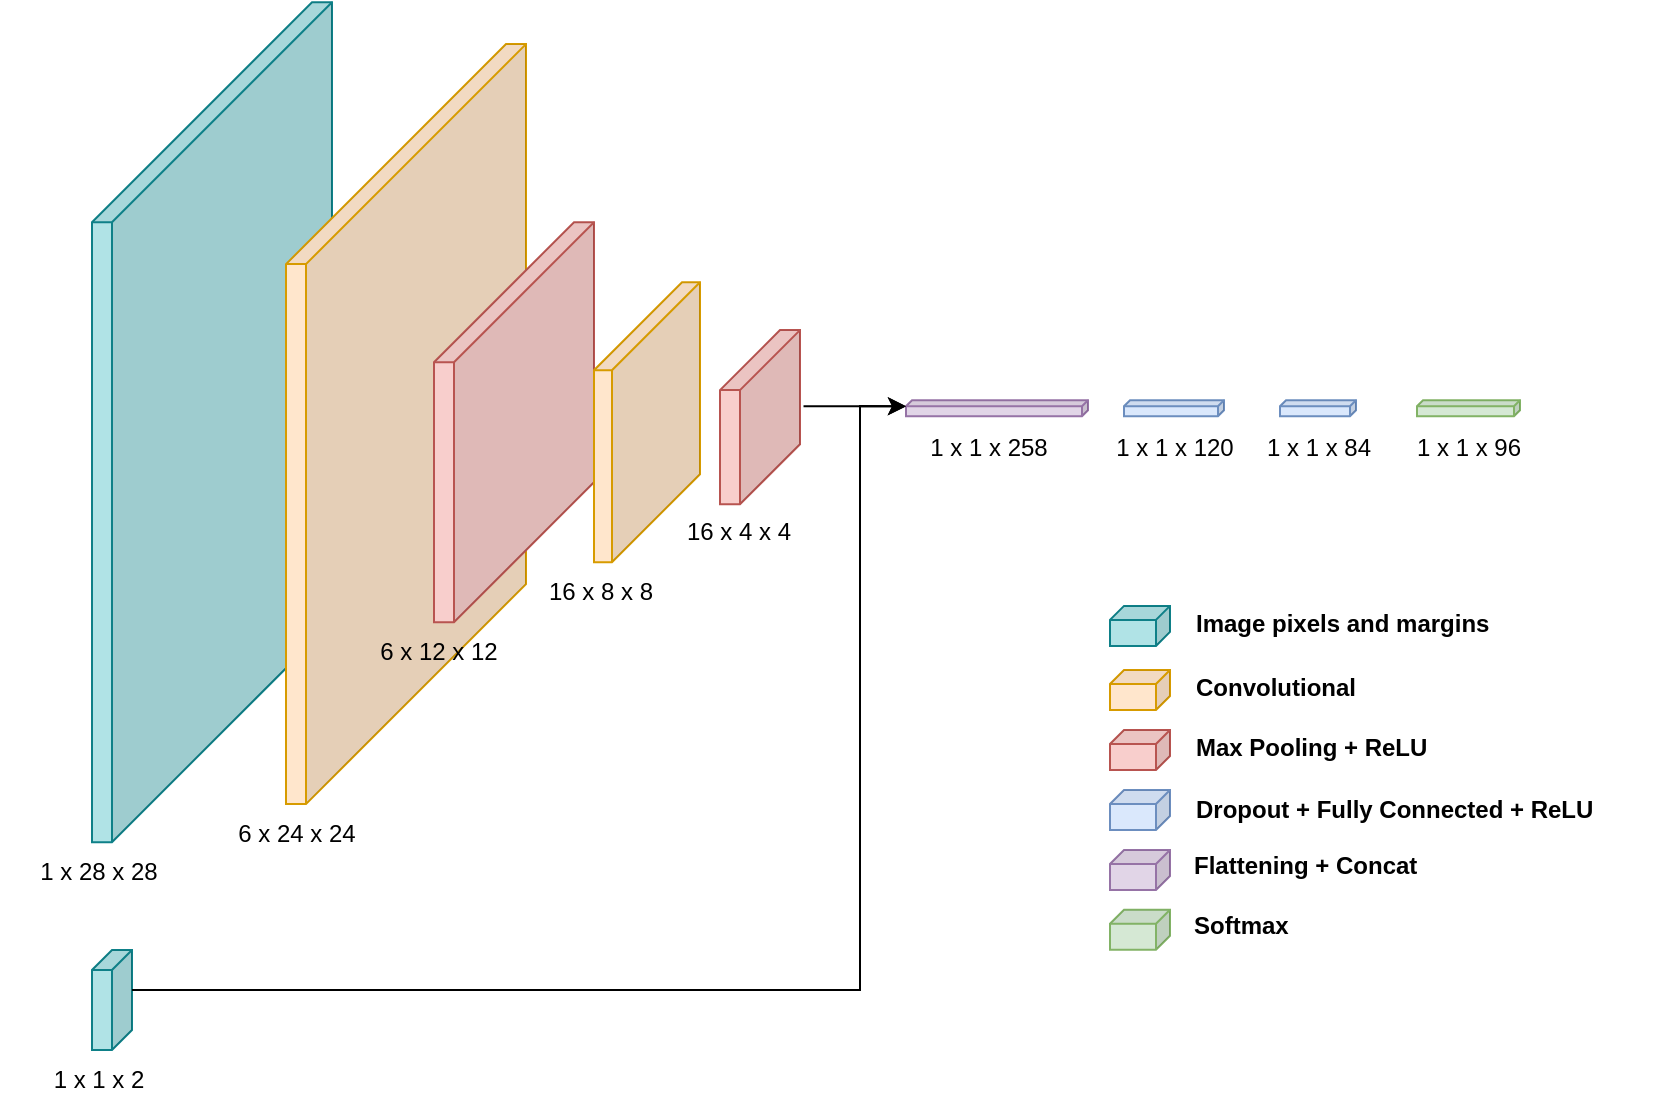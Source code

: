<mxfile version="27.1.4">
  <diagram name="Page-1" id="xzMV2UVqUKvXH7Tvf6qX">
    <mxGraphModel dx="1899" dy="678" grid="1" gridSize="10" guides="1" tooltips="1" connect="1" arrows="1" fold="1" page="1" pageScale="1" pageWidth="850" pageHeight="1100" math="0" shadow="0">
      <root>
        <mxCell id="0" />
        <mxCell id="1" parent="0" />
        <mxCell id="lO5ToRHwoKaXLh-njHkK-53" value="" style="shape=cube;whiteSpace=wrap;html=1;boundedLbl=1;backgroundOutline=1;darkOpacity=0.05;darkOpacity2=0.1;size=110;direction=east;flipH=1;fillColor=#b0e3e6;strokeColor=#0e8088;" vertex="1" parent="1">
          <mxGeometry x="26" y="76.12" width="120" height="420" as="geometry" />
        </mxCell>
        <mxCell id="lO5ToRHwoKaXLh-njHkK-1" value="" style="shape=cube;whiteSpace=wrap;html=1;boundedLbl=1;backgroundOutline=1;darkOpacity=0.05;darkOpacity2=0.1;size=110;direction=east;flipH=1;fillColor=#ffe6cc;strokeColor=#d79b00;" vertex="1" parent="1">
          <mxGeometry x="123" y="97.06" width="120" height="380" as="geometry" />
        </mxCell>
        <mxCell id="lO5ToRHwoKaXLh-njHkK-3" value="" style="shape=cube;whiteSpace=wrap;html=1;boundedLbl=1;backgroundOutline=1;darkOpacity=0.05;darkOpacity2=0.1;size=70;direction=east;flipH=1;fillColor=#f8cecc;strokeColor=#b85450;" vertex="1" parent="1">
          <mxGeometry x="197" y="186.12" width="80" height="200" as="geometry" />
        </mxCell>
        <mxCell id="lO5ToRHwoKaXLh-njHkK-17" value="" style="shape=cube;whiteSpace=wrap;html=1;boundedLbl=1;backgroundOutline=1;darkOpacity=0.05;darkOpacity2=0.1;size=3;direction=east;flipH=1;fillColor=#e1d5e7;strokeColor=#9673a6;" vertex="1" parent="1">
          <mxGeometry x="433" y="275.12" width="91" height="8" as="geometry" />
        </mxCell>
        <mxCell id="lO5ToRHwoKaXLh-njHkK-18" value="" style="shape=cube;whiteSpace=wrap;html=1;boundedLbl=1;backgroundOutline=1;darkOpacity=0.05;darkOpacity2=0.1;size=3;direction=east;flipH=1;fillColor=#dae8fc;strokeColor=#6c8ebf;" vertex="1" parent="1">
          <mxGeometry x="542" y="275.13" width="50" height="8" as="geometry" />
        </mxCell>
        <mxCell id="lO5ToRHwoKaXLh-njHkK-19" value="" style="shape=cube;whiteSpace=wrap;html=1;boundedLbl=1;backgroundOutline=1;darkOpacity=0.05;darkOpacity2=0.1;size=3;direction=east;flipH=1;fillColor=#dae8fc;strokeColor=#6c8ebf;" vertex="1" parent="1">
          <mxGeometry x="620" y="275.12" width="38" height="8" as="geometry" />
        </mxCell>
        <mxCell id="lO5ToRHwoKaXLh-njHkK-20" value="" style="shape=cube;whiteSpace=wrap;html=1;boundedLbl=1;backgroundOutline=1;darkOpacity=0.05;darkOpacity2=0.1;size=7;direction=east;flipH=1;fillColor=#ffe6cc;strokeColor=#d79b00;" vertex="1" parent="1">
          <mxGeometry x="535" y="410" width="30" height="20" as="geometry" />
        </mxCell>
        <mxCell id="lO5ToRHwoKaXLh-njHkK-21" value="" style="shape=cube;whiteSpace=wrap;html=1;boundedLbl=1;backgroundOutline=1;darkOpacity=0.05;darkOpacity2=0.1;size=7;direction=east;flipH=1;fillColor=#f8cecc;strokeColor=#b85450;" vertex="1" parent="1">
          <mxGeometry x="535" y="440" width="30" height="20" as="geometry" />
        </mxCell>
        <mxCell id="lO5ToRHwoKaXLh-njHkK-22" value="" style="shape=cube;whiteSpace=wrap;html=1;boundedLbl=1;backgroundOutline=1;darkOpacity=0.05;darkOpacity2=0.1;size=7;direction=east;flipH=1;fillColor=#dae8fc;strokeColor=#6c8ebf;" vertex="1" parent="1">
          <mxGeometry x="535" y="470" width="30" height="20" as="geometry" />
        </mxCell>
        <mxCell id="lO5ToRHwoKaXLh-njHkK-23" value="" style="shape=cube;whiteSpace=wrap;html=1;boundedLbl=1;backgroundOutline=1;darkOpacity=0.05;darkOpacity2=0.1;size=3;direction=east;flipH=1;fillColor=#d5e8d4;strokeColor=#82b366;" vertex="1" parent="1">
          <mxGeometry x="688.5" y="275.12" width="51.5" height="8" as="geometry" />
        </mxCell>
        <mxCell id="lO5ToRHwoKaXLh-njHkK-24" value="" style="shape=cube;whiteSpace=wrap;html=1;boundedLbl=1;backgroundOutline=1;darkOpacity=0.05;darkOpacity2=0.1;size=7;direction=east;flipH=1;fillColor=#d5e8d4;strokeColor=#82b366;" vertex="1" parent="1">
          <mxGeometry x="535" y="529.88" width="30" height="20" as="geometry" />
        </mxCell>
        <mxCell id="lO5ToRHwoKaXLh-njHkK-33" value="6 x 24 x 24" style="text;html=1;strokeColor=none;fillColor=none;align=center;verticalAlign=middle;whiteSpace=wrap;rounded=0;" vertex="1" parent="1">
          <mxGeometry x="79" y="477.12" width="99" height="30" as="geometry" />
        </mxCell>
        <mxCell id="lO5ToRHwoKaXLh-njHkK-34" value="6 x 12 x 12" style="text;html=1;strokeColor=none;fillColor=none;align=center;verticalAlign=middle;whiteSpace=wrap;rounded=0;" vertex="1" parent="1">
          <mxGeometry x="150" y="386.12" width="99" height="30" as="geometry" />
        </mxCell>
        <mxCell id="lO5ToRHwoKaXLh-njHkK-43" value="1 x 1 x 96" style="text;html=1;strokeColor=none;fillColor=none;align=center;verticalAlign=middle;whiteSpace=wrap;rounded=0;" vertex="1" parent="1">
          <mxGeometry x="664.75" y="287.13" width="99" height="24" as="geometry" />
        </mxCell>
        <mxCell id="lO5ToRHwoKaXLh-njHkK-44" value="&lt;div&gt;Convolutional&lt;/div&gt;" style="text;html=1;strokeColor=none;fillColor=none;align=left;verticalAlign=middle;whiteSpace=wrap;rounded=0;fontStyle=1" vertex="1" parent="1">
          <mxGeometry x="576" y="407.06" width="138" height="23.88" as="geometry" />
        </mxCell>
        <mxCell id="lO5ToRHwoKaXLh-njHkK-45" value="Max Pooling + ReLU" style="text;html=1;strokeColor=none;fillColor=none;align=left;verticalAlign=middle;whiteSpace=wrap;rounded=0;fontStyle=1" vertex="1" parent="1">
          <mxGeometry x="576" y="437.06" width="138" height="23.88" as="geometry" />
        </mxCell>
        <mxCell id="lO5ToRHwoKaXLh-njHkK-46" value="Dropout + Fully Connected + ReLU" style="text;html=1;strokeColor=none;fillColor=none;align=left;verticalAlign=middle;whiteSpace=wrap;rounded=0;fontStyle=1" vertex="1" parent="1">
          <mxGeometry x="576" y="468.12" width="234" height="23.88" as="geometry" />
        </mxCell>
        <mxCell id="lO5ToRHwoKaXLh-njHkK-47" value="Softmax" style="text;html=1;strokeColor=none;fillColor=none;align=left;verticalAlign=middle;whiteSpace=wrap;rounded=0;fontStyle=1" vertex="1" parent="1">
          <mxGeometry x="575" y="526" width="138" height="23.88" as="geometry" />
        </mxCell>
        <mxCell id="lO5ToRHwoKaXLh-njHkK-51" value="" style="shape=cube;whiteSpace=wrap;html=1;boundedLbl=1;backgroundOutline=1;darkOpacity=0.05;darkOpacity2=0.1;size=7;direction=east;flipH=1;fillColor=#b0e3e6;strokeColor=#0e8088;" vertex="1" parent="1">
          <mxGeometry x="535" y="377.94" width="30" height="20" as="geometry" />
        </mxCell>
        <mxCell id="lO5ToRHwoKaXLh-njHkK-52" value="Image pixels and margins" style="text;html=1;strokeColor=none;fillColor=none;align=left;verticalAlign=middle;whiteSpace=wrap;rounded=0;fontStyle=1" vertex="1" parent="1">
          <mxGeometry x="576" y="375" width="164" height="23.88" as="geometry" />
        </mxCell>
        <mxCell id="lO5ToRHwoKaXLh-njHkK-54" value="1 x 28 x 28" style="text;html=1;strokeColor=none;fillColor=none;align=center;verticalAlign=middle;whiteSpace=wrap;rounded=0;" vertex="1" parent="1">
          <mxGeometry x="-20" y="496.12" width="99" height="30" as="geometry" />
        </mxCell>
        <mxCell id="lO5ToRHwoKaXLh-njHkK-55" value="16 x 8 x 8" style="text;html=1;strokeColor=none;fillColor=none;align=center;verticalAlign=middle;whiteSpace=wrap;rounded=0;" vertex="1" parent="1">
          <mxGeometry x="231" y="356.12" width="99" height="30" as="geometry" />
        </mxCell>
        <mxCell id="lO5ToRHwoKaXLh-njHkK-56" value="" style="shape=cube;whiteSpace=wrap;html=1;boundedLbl=1;backgroundOutline=1;darkOpacity=0.05;darkOpacity2=0.1;size=44;direction=east;flipH=1;fillColor=#ffe6cc;strokeColor=#d79b00;" vertex="1" parent="1">
          <mxGeometry x="277" y="216.12" width="53" height="140" as="geometry" />
        </mxCell>
        <mxCell id="lO5ToRHwoKaXLh-njHkK-57" value="" style="shape=cube;whiteSpace=wrap;html=1;boundedLbl=1;backgroundOutline=1;darkOpacity=0.05;darkOpacity2=0.1;size=30;direction=east;flipH=1;fillColor=#f8cecc;strokeColor=#b85450;" vertex="1" parent="1">
          <mxGeometry x="340" y="240.06" width="40" height="87.06" as="geometry" />
        </mxCell>
        <mxCell id="lO5ToRHwoKaXLh-njHkK-58" value="16 x 4 x 4" style="text;html=1;strokeColor=none;fillColor=none;align=center;verticalAlign=middle;whiteSpace=wrap;rounded=0;" vertex="1" parent="1">
          <mxGeometry x="300" y="326.12" width="99" height="30" as="geometry" />
        </mxCell>
        <mxCell id="lO5ToRHwoKaXLh-njHkK-60" value="" style="shape=cube;whiteSpace=wrap;html=1;boundedLbl=1;backgroundOutline=1;darkOpacity=0.05;darkOpacity2=0.1;size=10;direction=east;flipH=1;fillColor=#b0e3e6;strokeColor=#0e8088;" vertex="1" parent="1">
          <mxGeometry x="26" y="550" width="20" height="50" as="geometry" />
        </mxCell>
        <mxCell id="lO5ToRHwoKaXLh-njHkK-61" value="1 x 1 x 2" style="text;html=1;strokeColor=none;fillColor=none;align=center;verticalAlign=middle;whiteSpace=wrap;rounded=0;" vertex="1" parent="1">
          <mxGeometry x="-20" y="600" width="99" height="30" as="geometry" />
        </mxCell>
        <mxCell id="lO5ToRHwoKaXLh-njHkK-62" value="" style="shape=cube;whiteSpace=wrap;html=1;boundedLbl=1;backgroundOutline=1;darkOpacity=0.05;darkOpacity2=0.1;size=7;direction=east;flipH=1;fillColor=#e1d5e7;strokeColor=#9673a6;" vertex="1" parent="1">
          <mxGeometry x="535" y="500" width="30" height="20" as="geometry" />
        </mxCell>
        <mxCell id="lO5ToRHwoKaXLh-njHkK-63" value="Flattening + Concat" style="text;html=1;strokeColor=none;fillColor=none;align=left;verticalAlign=middle;whiteSpace=wrap;rounded=0;fontStyle=1" vertex="1" parent="1">
          <mxGeometry x="575" y="496.12" width="138" height="23.88" as="geometry" />
        </mxCell>
        <mxCell id="lO5ToRHwoKaXLh-njHkK-64" value="1 x 1 x 258" style="text;html=1;strokeColor=none;fillColor=none;align=center;verticalAlign=middle;whiteSpace=wrap;rounded=0;" vertex="1" parent="1">
          <mxGeometry x="425" y="284.13" width="99" height="30" as="geometry" />
        </mxCell>
        <mxCell id="lO5ToRHwoKaXLh-njHkK-66" value="" style="curved=0;endArrow=classic;html=1;rounded=0;exitX=0;exitY=0;exitDx=0;exitDy=20;exitPerimeter=0;entryX=0;entryY=0;entryDx=91;entryDy=3;entryPerimeter=0;" edge="1" parent="1" source="lO5ToRHwoKaXLh-njHkK-60" target="lO5ToRHwoKaXLh-njHkK-17">
          <mxGeometry width="50" height="50" relative="1" as="geometry">
            <mxPoint x="410" y="380" as="sourcePoint" />
            <mxPoint x="460" y="330" as="targetPoint" />
            <Array as="points">
              <mxPoint x="410" y="570" />
              <mxPoint x="410" y="278" />
            </Array>
          </mxGeometry>
        </mxCell>
        <mxCell id="lO5ToRHwoKaXLh-njHkK-68" value="" style="curved=0;endArrow=classic;html=1;rounded=0;exitX=-0.044;exitY=0.437;exitDx=0;exitDy=0;exitPerimeter=0;entryX=0;entryY=0;entryDx=91.0;entryDy=3;entryPerimeter=0;" edge="1" parent="1" source="lO5ToRHwoKaXLh-njHkK-57" target="lO5ToRHwoKaXLh-njHkK-17">
          <mxGeometry width="50" height="50" relative="1" as="geometry">
            <mxPoint x="410" y="562" as="sourcePoint" />
            <mxPoint x="797" y="270" as="targetPoint" />
            <Array as="points" />
          </mxGeometry>
        </mxCell>
        <mxCell id="lO5ToRHwoKaXLh-njHkK-69" value="1 x 1 x 120" style="text;html=1;strokeColor=none;fillColor=none;align=center;verticalAlign=middle;whiteSpace=wrap;rounded=0;" vertex="1" parent="1">
          <mxGeometry x="517.5" y="284.13" width="99" height="30" as="geometry" />
        </mxCell>
        <mxCell id="lO5ToRHwoKaXLh-njHkK-72" value="1 x 1 x 84" style="text;html=1;strokeColor=none;fillColor=none;align=center;verticalAlign=middle;whiteSpace=wrap;rounded=0;" vertex="1" parent="1">
          <mxGeometry x="589.5" y="284.13" width="99" height="30" as="geometry" />
        </mxCell>
      </root>
    </mxGraphModel>
  </diagram>
</mxfile>

